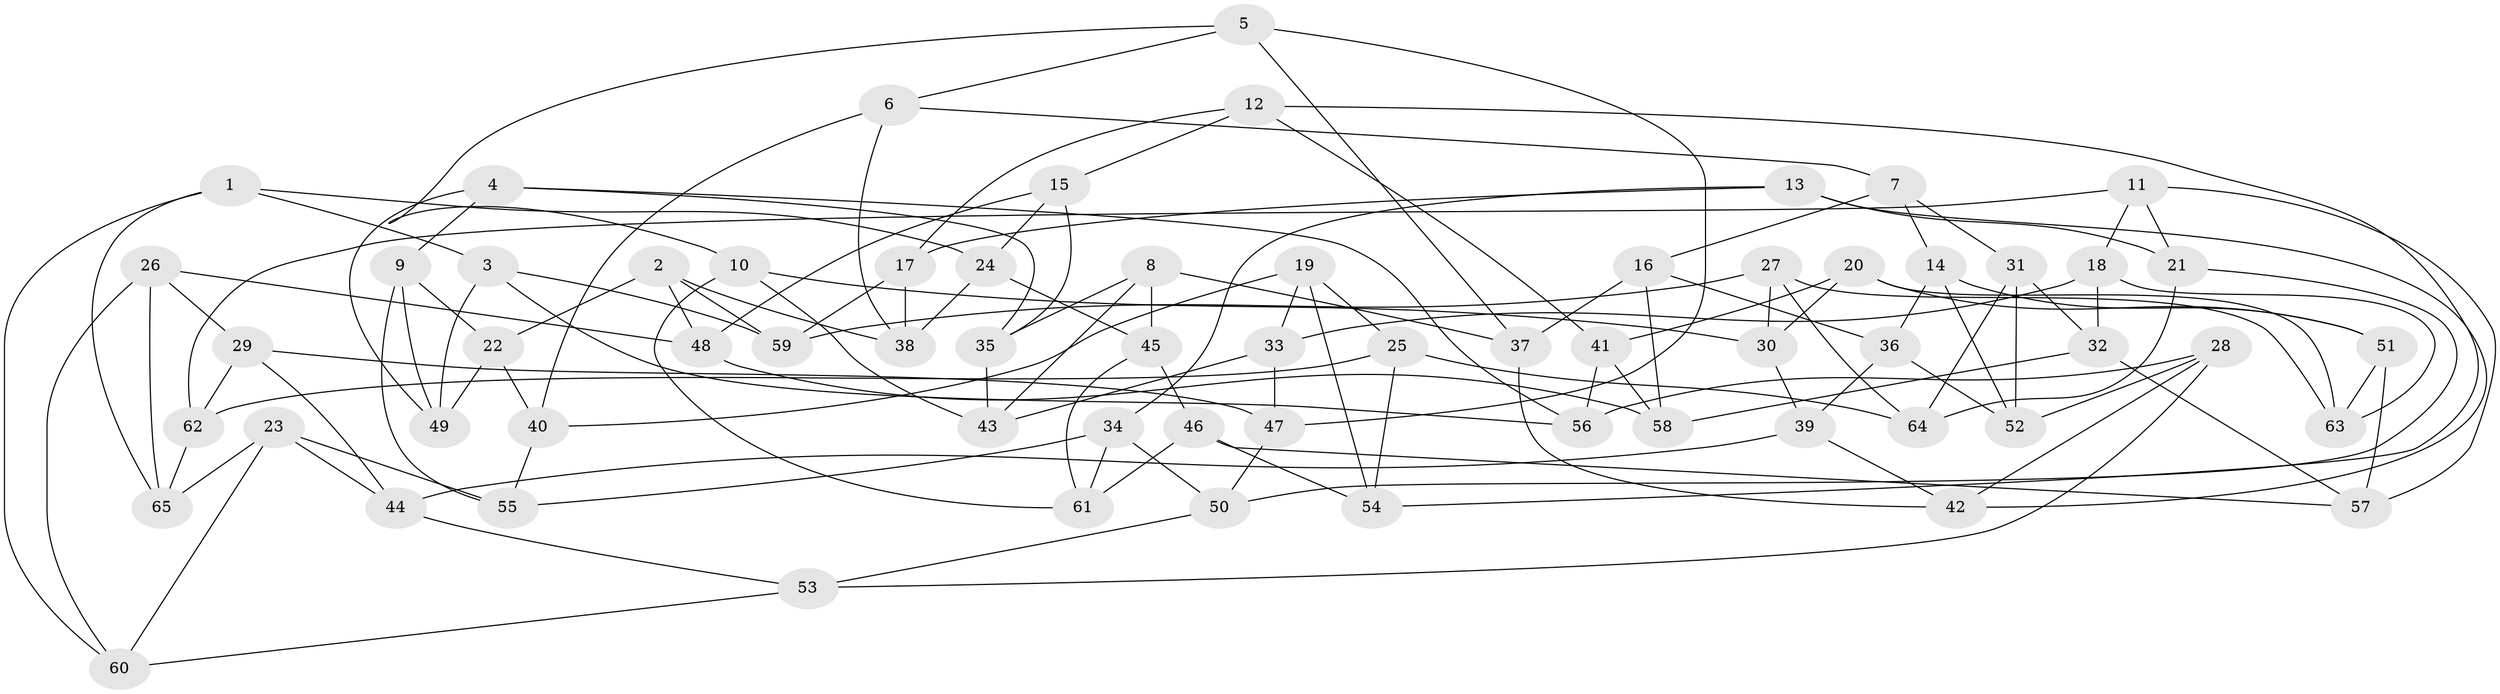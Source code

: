 // Generated by graph-tools (version 1.1) at 2025/56/03/09/25 04:56:34]
// undirected, 65 vertices, 130 edges
graph export_dot {
graph [start="1"]
  node [color=gray90,style=filled];
  1;
  2;
  3;
  4;
  5;
  6;
  7;
  8;
  9;
  10;
  11;
  12;
  13;
  14;
  15;
  16;
  17;
  18;
  19;
  20;
  21;
  22;
  23;
  24;
  25;
  26;
  27;
  28;
  29;
  30;
  31;
  32;
  33;
  34;
  35;
  36;
  37;
  38;
  39;
  40;
  41;
  42;
  43;
  44;
  45;
  46;
  47;
  48;
  49;
  50;
  51;
  52;
  53;
  54;
  55;
  56;
  57;
  58;
  59;
  60;
  61;
  62;
  63;
  64;
  65;
  1 -- 24;
  1 -- 3;
  1 -- 65;
  1 -- 60;
  2 -- 38;
  2 -- 22;
  2 -- 48;
  2 -- 59;
  3 -- 49;
  3 -- 56;
  3 -- 59;
  4 -- 9;
  4 -- 56;
  4 -- 35;
  4 -- 49;
  5 -- 6;
  5 -- 47;
  5 -- 37;
  5 -- 10;
  6 -- 40;
  6 -- 38;
  6 -- 7;
  7 -- 14;
  7 -- 31;
  7 -- 16;
  8 -- 43;
  8 -- 37;
  8 -- 35;
  8 -- 45;
  9 -- 49;
  9 -- 55;
  9 -- 22;
  10 -- 61;
  10 -- 43;
  10 -- 30;
  11 -- 18;
  11 -- 62;
  11 -- 21;
  11 -- 57;
  12 -- 54;
  12 -- 41;
  12 -- 17;
  12 -- 15;
  13 -- 21;
  13 -- 17;
  13 -- 42;
  13 -- 34;
  14 -- 36;
  14 -- 51;
  14 -- 52;
  15 -- 24;
  15 -- 35;
  15 -- 48;
  16 -- 36;
  16 -- 58;
  16 -- 37;
  17 -- 38;
  17 -- 59;
  18 -- 33;
  18 -- 63;
  18 -- 32;
  19 -- 40;
  19 -- 54;
  19 -- 25;
  19 -- 33;
  20 -- 51;
  20 -- 41;
  20 -- 63;
  20 -- 30;
  21 -- 50;
  21 -- 64;
  22 -- 49;
  22 -- 40;
  23 -- 60;
  23 -- 55;
  23 -- 44;
  23 -- 65;
  24 -- 38;
  24 -- 45;
  25 -- 62;
  25 -- 64;
  25 -- 54;
  26 -- 65;
  26 -- 60;
  26 -- 48;
  26 -- 29;
  27 -- 59;
  27 -- 30;
  27 -- 64;
  27 -- 63;
  28 -- 42;
  28 -- 52;
  28 -- 56;
  28 -- 53;
  29 -- 47;
  29 -- 44;
  29 -- 62;
  30 -- 39;
  31 -- 32;
  31 -- 64;
  31 -- 52;
  32 -- 57;
  32 -- 58;
  33 -- 43;
  33 -- 47;
  34 -- 55;
  34 -- 61;
  34 -- 50;
  35 -- 43;
  36 -- 52;
  36 -- 39;
  37 -- 42;
  39 -- 42;
  39 -- 44;
  40 -- 55;
  41 -- 56;
  41 -- 58;
  44 -- 53;
  45 -- 61;
  45 -- 46;
  46 -- 61;
  46 -- 54;
  46 -- 57;
  47 -- 50;
  48 -- 58;
  50 -- 53;
  51 -- 63;
  51 -- 57;
  53 -- 60;
  62 -- 65;
}
